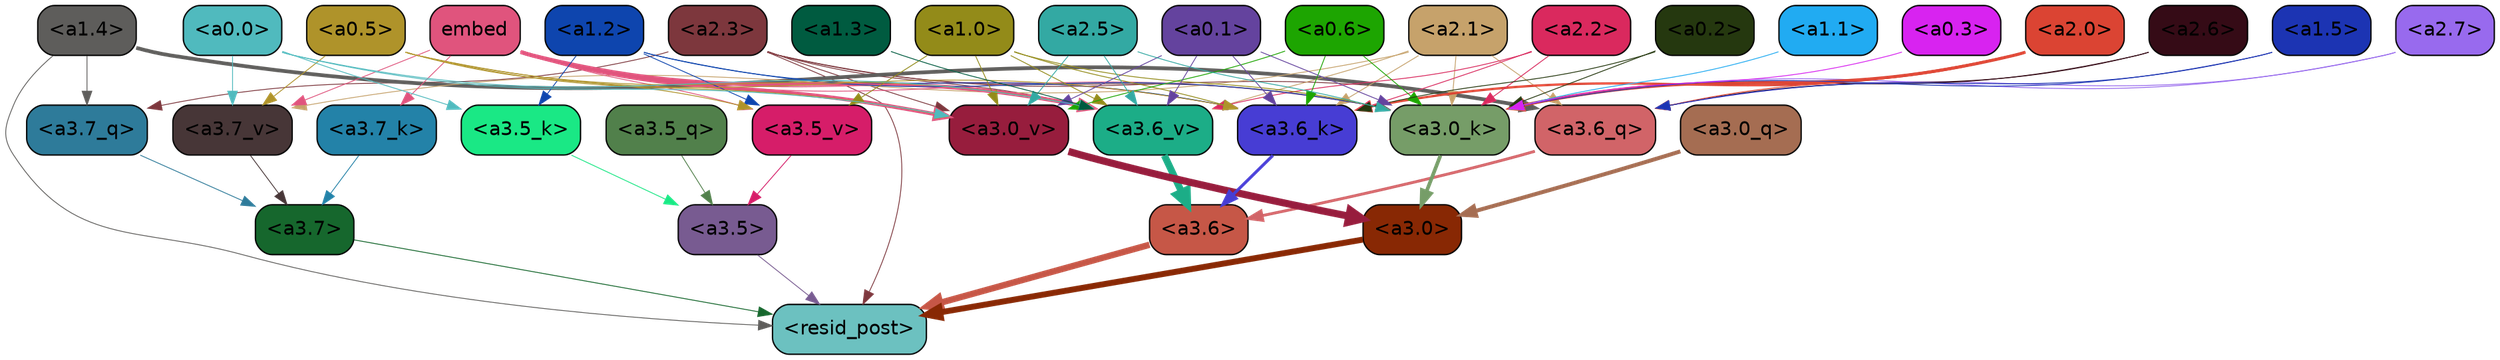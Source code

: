 strict digraph "" {
	graph [bgcolor=transparent,
		layout=dot,
		overlap=false,
		splines=true
	];
	"<a3.7>"	[color=black,
		fillcolor="#16672d",
		fontname=Helvetica,
		shape=box,
		style="filled, rounded"];
	"<resid_post>"	[color=black,
		fillcolor="#6cc1c0",
		fontname=Helvetica,
		shape=box,
		style="filled, rounded"];
	"<a3.7>" -> "<resid_post>"	[color="#16672d",
		penwidth=0.6239100098609924];
	"<a3.6>"	[color=black,
		fillcolor="#c65747",
		fontname=Helvetica,
		shape=box,
		style="filled, rounded"];
	"<a3.6>" -> "<resid_post>"	[color="#c65747",
		penwidth=4.569062113761902];
	"<a3.5>"	[color=black,
		fillcolor="#785b91",
		fontname=Helvetica,
		shape=box,
		style="filled, rounded"];
	"<a3.5>" -> "<resid_post>"	[color="#785b91",
		penwidth=0.6];
	"<a3.0>"	[color=black,
		fillcolor="#882804",
		fontname=Helvetica,
		shape=box,
		style="filled, rounded"];
	"<a3.0>" -> "<resid_post>"	[color="#882804",
		penwidth=4.283544182777405];
	"<a2.3>"	[color=black,
		fillcolor="#7d373d",
		fontname=Helvetica,
		shape=box,
		style="filled, rounded"];
	"<a2.3>" -> "<resid_post>"	[color="#7d373d",
		penwidth=0.6];
	"<a3.7_q>"	[color=black,
		fillcolor="#2e7b9a",
		fontname=Helvetica,
		shape=box,
		style="filled, rounded"];
	"<a2.3>" -> "<a3.7_q>"	[color="#7d373d",
		penwidth=0.6];
	"<a3.6_q>"	[color=black,
		fillcolor="#d16468",
		fontname=Helvetica,
		shape=box,
		style="filled, rounded"];
	"<a2.3>" -> "<a3.6_q>"	[color="#7d373d",
		penwidth=0.6];
	"<a3.0_k>"	[color=black,
		fillcolor="#769d68",
		fontname=Helvetica,
		shape=box,
		style="filled, rounded"];
	"<a2.3>" -> "<a3.0_k>"	[color="#7d373d",
		penwidth=0.6];
	"<a3.6_v>"	[color=black,
		fillcolor="#1cad87",
		fontname=Helvetica,
		shape=box,
		style="filled, rounded"];
	"<a2.3>" -> "<a3.6_v>"	[color="#7d373d",
		penwidth=0.6];
	"<a3.0_v>"	[color=black,
		fillcolor="#971d3d",
		fontname=Helvetica,
		shape=box,
		style="filled, rounded"];
	"<a2.3>" -> "<a3.0_v>"	[color="#7d373d",
		penwidth=0.6];
	"<a1.4>"	[color=black,
		fillcolor="#5e5d5b",
		fontname=Helvetica,
		shape=box,
		style="filled, rounded"];
	"<a1.4>" -> "<resid_post>"	[color="#5e5d5b",
		penwidth=0.6];
	"<a1.4>" -> "<a3.7_q>"	[color="#5e5d5b",
		penwidth=0.6];
	"<a1.4>" -> "<a3.6_q>"	[color="#5e5d5b",
		penwidth=2.6908124685287476];
	"<a3.7_q>" -> "<a3.7>"	[color="#2e7b9a",
		penwidth=0.6];
	"<a3.6_q>" -> "<a3.6>"	[color="#d16468",
		penwidth=2.03758105635643];
	"<a3.5_q>"	[color=black,
		fillcolor="#51804b",
		fontname=Helvetica,
		shape=box,
		style="filled, rounded"];
	"<a3.5_q>" -> "<a3.5>"	[color="#51804b",
		penwidth=0.6];
	"<a3.0_q>"	[color=black,
		fillcolor="#a56d52",
		fontname=Helvetica,
		shape=box,
		style="filled, rounded"];
	"<a3.0_q>" -> "<a3.0>"	[color="#a56d52",
		penwidth=2.8638100624084473];
	"<a3.7_k>"	[color=black,
		fillcolor="#2382a8",
		fontname=Helvetica,
		shape=box,
		style="filled, rounded"];
	"<a3.7_k>" -> "<a3.7>"	[color="#2382a8",
		penwidth=0.6];
	"<a3.6_k>"	[color=black,
		fillcolor="#473dd4",
		fontname=Helvetica,
		shape=box,
		style="filled, rounded"];
	"<a3.6_k>" -> "<a3.6>"	[color="#473dd4",
		penwidth=2.174198240041733];
	"<a3.5_k>"	[color=black,
		fillcolor="#1ae885",
		fontname=Helvetica,
		shape=box,
		style="filled, rounded"];
	"<a3.5_k>" -> "<a3.5>"	[color="#1ae885",
		penwidth=0.6];
	"<a3.0_k>" -> "<a3.0>"	[color="#769d68",
		penwidth=2.6274144649505615];
	"<a3.7_v>"	[color=black,
		fillcolor="#473637",
		fontname=Helvetica,
		shape=box,
		style="filled, rounded"];
	"<a3.7_v>" -> "<a3.7>"	[color="#473637",
		penwidth=0.6];
	"<a3.6_v>" -> "<a3.6>"	[color="#1cad87",
		penwidth=5.002329230308533];
	"<a3.5_v>"	[color=black,
		fillcolor="#d61d69",
		fontname=Helvetica,
		shape=box,
		style="filled, rounded"];
	"<a3.5_v>" -> "<a3.5>"	[color="#d61d69",
		penwidth=0.6];
	"<a3.0_v>" -> "<a3.0>"	[color="#971d3d",
		penwidth=5.188832879066467];
	"<a2.7>"	[color=black,
		fillcolor="#986aee",
		fontname=Helvetica,
		shape=box,
		style="filled, rounded"];
	"<a2.7>" -> "<a3.6_q>"	[color="#986aee",
		penwidth=0.6];
	"<a2.7>" -> "<a3.0_k>"	[color="#986aee",
		penwidth=0.6];
	"<a2.6>"	[color=black,
		fillcolor="#350b16",
		fontname=Helvetica,
		shape=box,
		style="filled, rounded"];
	"<a2.6>" -> "<a3.6_q>"	[color="#350b16",
		penwidth=0.6];
	"<a2.6>" -> "<a3.0_k>"	[color="#350b16",
		penwidth=0.6];
	"<a2.1>"	[color=black,
		fillcolor="#c6a26b",
		fontname=Helvetica,
		shape=box,
		style="filled, rounded"];
	"<a2.1>" -> "<a3.6_q>"	[color="#c6a26b",
		penwidth=0.6];
	"<a2.1>" -> "<a3.6_k>"	[color="#c6a26b",
		penwidth=0.6];
	"<a2.1>" -> "<a3.0_k>"	[color="#c6a26b",
		penwidth=0.6];
	"<a2.1>" -> "<a3.7_v>"	[color="#c6a26b",
		penwidth=0.6];
	"<a2.1>" -> "<a3.6_v>"	[color="#c6a26b",
		penwidth=0.6];
	"<a2.0>"	[color=black,
		fillcolor="#db4433",
		fontname=Helvetica,
		shape=box,
		style="filled, rounded"];
	"<a2.0>" -> "<a3.6_q>"	[color="#db4433",
		penwidth=0.6];
	"<a2.0>" -> "<a3.6_k>"	[color="#db4433",
		penwidth=1.6254686117172241];
	"<a2.0>" -> "<a3.0_k>"	[color="#db4433",
		penwidth=2.182972814887762];
	"<a1.5>"	[color=black,
		fillcolor="#1c34b3",
		fontname=Helvetica,
		shape=box,
		style="filled, rounded"];
	"<a1.5>" -> "<a3.6_q>"	[color="#1c34b3",
		penwidth=0.6];
	"<a1.5>" -> "<a3.0_k>"	[color="#1c34b3",
		penwidth=0.6];
	embed	[color=black,
		fillcolor="#e0547d",
		fontname=Helvetica,
		shape=box,
		style="filled, rounded"];
	embed -> "<a3.7_k>"	[color="#e0547d",
		penwidth=0.6];
	embed -> "<a3.6_k>"	[color="#e0547d",
		penwidth=0.6];
	embed -> "<a3.0_k>"	[color="#e0547d",
		penwidth=0.6];
	embed -> "<a3.7_v>"	[color="#e0547d",
		penwidth=0.6];
	embed -> "<a3.6_v>"	[color="#e0547d",
		penwidth=2.809220314025879];
	embed -> "<a3.5_v>"	[color="#e0547d",
		penwidth=0.6];
	embed -> "<a3.0_v>"	[color="#e0547d",
		penwidth=2.754121422767639];
	"<a2.2>"	[color=black,
		fillcolor="#da295e",
		fontname=Helvetica,
		shape=box,
		style="filled, rounded"];
	"<a2.2>" -> "<a3.6_k>"	[color="#da295e",
		penwidth=0.6];
	"<a2.2>" -> "<a3.0_k>"	[color="#da295e",
		penwidth=0.6065438985824585];
	"<a2.2>" -> "<a3.6_v>"	[color="#da295e",
		penwidth=0.6];
	"<a1.2>"	[color=black,
		fillcolor="#0e45ae",
		fontname=Helvetica,
		shape=box,
		style="filled, rounded"];
	"<a1.2>" -> "<a3.6_k>"	[color="#0e45ae",
		penwidth=0.6];
	"<a1.2>" -> "<a3.5_k>"	[color="#0e45ae",
		penwidth=0.6];
	"<a1.2>" -> "<a3.0_k>"	[color="#0e45ae",
		penwidth=0.6];
	"<a1.2>" -> "<a3.5_v>"	[color="#0e45ae",
		penwidth=0.6];
	"<a1.0>"	[color=black,
		fillcolor="#938b19",
		fontname=Helvetica,
		shape=box,
		style="filled, rounded"];
	"<a1.0>" -> "<a3.6_k>"	[color="#938b19",
		penwidth=0.6];
	"<a1.0>" -> "<a3.0_k>"	[color="#938b19",
		penwidth=0.6];
	"<a1.0>" -> "<a3.6_v>"	[color="#938b19",
		penwidth=0.6];
	"<a1.0>" -> "<a3.5_v>"	[color="#938b19",
		penwidth=0.6];
	"<a1.0>" -> "<a3.0_v>"	[color="#938b19",
		penwidth=0.6];
	"<a0.6>"	[color=black,
		fillcolor="#1da501",
		fontname=Helvetica,
		shape=box,
		style="filled, rounded"];
	"<a0.6>" -> "<a3.6_k>"	[color="#1da501",
		penwidth=0.6];
	"<a0.6>" -> "<a3.0_k>"	[color="#1da501",
		penwidth=0.6];
	"<a0.6>" -> "<a3.0_v>"	[color="#1da501",
		penwidth=0.6];
	"<a0.5>"	[color=black,
		fillcolor="#af932a",
		fontname=Helvetica,
		shape=box,
		style="filled, rounded"];
	"<a0.5>" -> "<a3.6_k>"	[color="#af932a",
		penwidth=0.6];
	"<a0.5>" -> "<a3.7_v>"	[color="#af932a",
		penwidth=0.6];
	"<a0.5>" -> "<a3.6_v>"	[color="#af932a",
		penwidth=0.6];
	"<a0.5>" -> "<a3.5_v>"	[color="#af932a",
		penwidth=0.6];
	"<a0.5>" -> "<a3.0_v>"	[color="#af932a",
		penwidth=0.6120390892028809];
	"<a0.2>"	[color=black,
		fillcolor="#25380f",
		fontname=Helvetica,
		shape=box,
		style="filled, rounded"];
	"<a0.2>" -> "<a3.6_k>"	[color="#25380f",
		penwidth=0.6];
	"<a0.2>" -> "<a3.0_k>"	[color="#25380f",
		penwidth=0.6];
	"<a0.1>"	[color=black,
		fillcolor="#64439e",
		fontname=Helvetica,
		shape=box,
		style="filled, rounded"];
	"<a0.1>" -> "<a3.6_k>"	[color="#64439e",
		penwidth=0.6];
	"<a0.1>" -> "<a3.0_k>"	[color="#64439e",
		penwidth=0.6];
	"<a0.1>" -> "<a3.6_v>"	[color="#64439e",
		penwidth=0.6];
	"<a0.1>" -> "<a3.0_v>"	[color="#64439e",
		penwidth=0.6];
	"<a0.0>"	[color=black,
		fillcolor="#50babe",
		fontname=Helvetica,
		shape=box,
		style="filled, rounded"];
	"<a0.0>" -> "<a3.5_k>"	[color="#50babe",
		penwidth=0.6];
	"<a0.0>" -> "<a3.7_v>"	[color="#50babe",
		penwidth=0.6];
	"<a0.0>" -> "<a3.6_v>"	[color="#50babe",
		penwidth=0.6];
	"<a0.0>" -> "<a3.0_v>"	[color="#50babe",
		penwidth=0.6];
	"<a2.5>"	[color=black,
		fillcolor="#33a9a3",
		fontname=Helvetica,
		shape=box,
		style="filled, rounded"];
	"<a2.5>" -> "<a3.0_k>"	[color="#33a9a3",
		penwidth=0.6];
	"<a2.5>" -> "<a3.6_v>"	[color="#33a9a3",
		penwidth=0.6];
	"<a2.5>" -> "<a3.0_v>"	[color="#33a9a3",
		penwidth=0.6];
	"<a1.1>"	[color=black,
		fillcolor="#21abf2",
		fontname=Helvetica,
		shape=box,
		style="filled, rounded"];
	"<a1.1>" -> "<a3.0_k>"	[color="#21abf2",
		penwidth=0.6];
	"<a0.3>"	[color=black,
		fillcolor="#d823f0",
		fontname=Helvetica,
		shape=box,
		style="filled, rounded"];
	"<a0.3>" -> "<a3.0_k>"	[color="#d823f0",
		penwidth=0.6];
	"<a1.3>"	[color=black,
		fillcolor="#005b40",
		fontname=Helvetica,
		shape=box,
		style="filled, rounded"];
	"<a1.3>" -> "<a3.6_v>"	[color="#005b40",
		penwidth=0.6];
}

